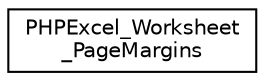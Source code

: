 digraph "Иерархия классов. Графический вид."
{
  edge [fontname="Helvetica",fontsize="10",labelfontname="Helvetica",labelfontsize="10"];
  node [fontname="Helvetica",fontsize="10",shape=record];
  rankdir="LR";
  Node0 [label="PHPExcel_Worksheet\l_PageMargins",height=0.2,width=0.4,color="black", fillcolor="white", style="filled",URL="$class_p_h_p_excel___worksheet___page_margins.html"];
}

